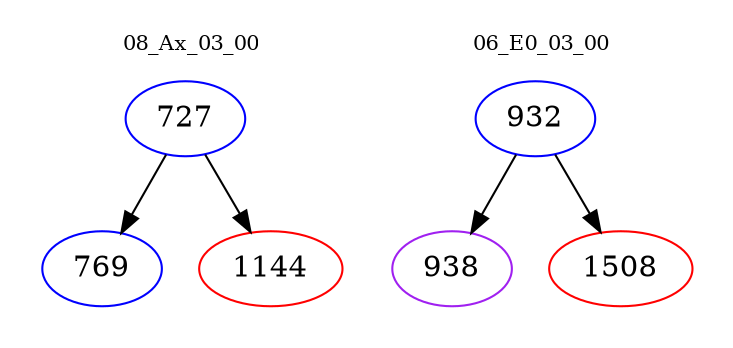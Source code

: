 digraph{
subgraph cluster_0 {
color = white
label = "08_Ax_03_00";
fontsize=10;
T0_727 [label="727", color="blue"]
T0_727 -> T0_769 [color="black"]
T0_769 [label="769", color="blue"]
T0_727 -> T0_1144 [color="black"]
T0_1144 [label="1144", color="red"]
}
subgraph cluster_1 {
color = white
label = "06_E0_03_00";
fontsize=10;
T1_932 [label="932", color="blue"]
T1_932 -> T1_938 [color="black"]
T1_938 [label="938", color="purple"]
T1_932 -> T1_1508 [color="black"]
T1_1508 [label="1508", color="red"]
}
}
